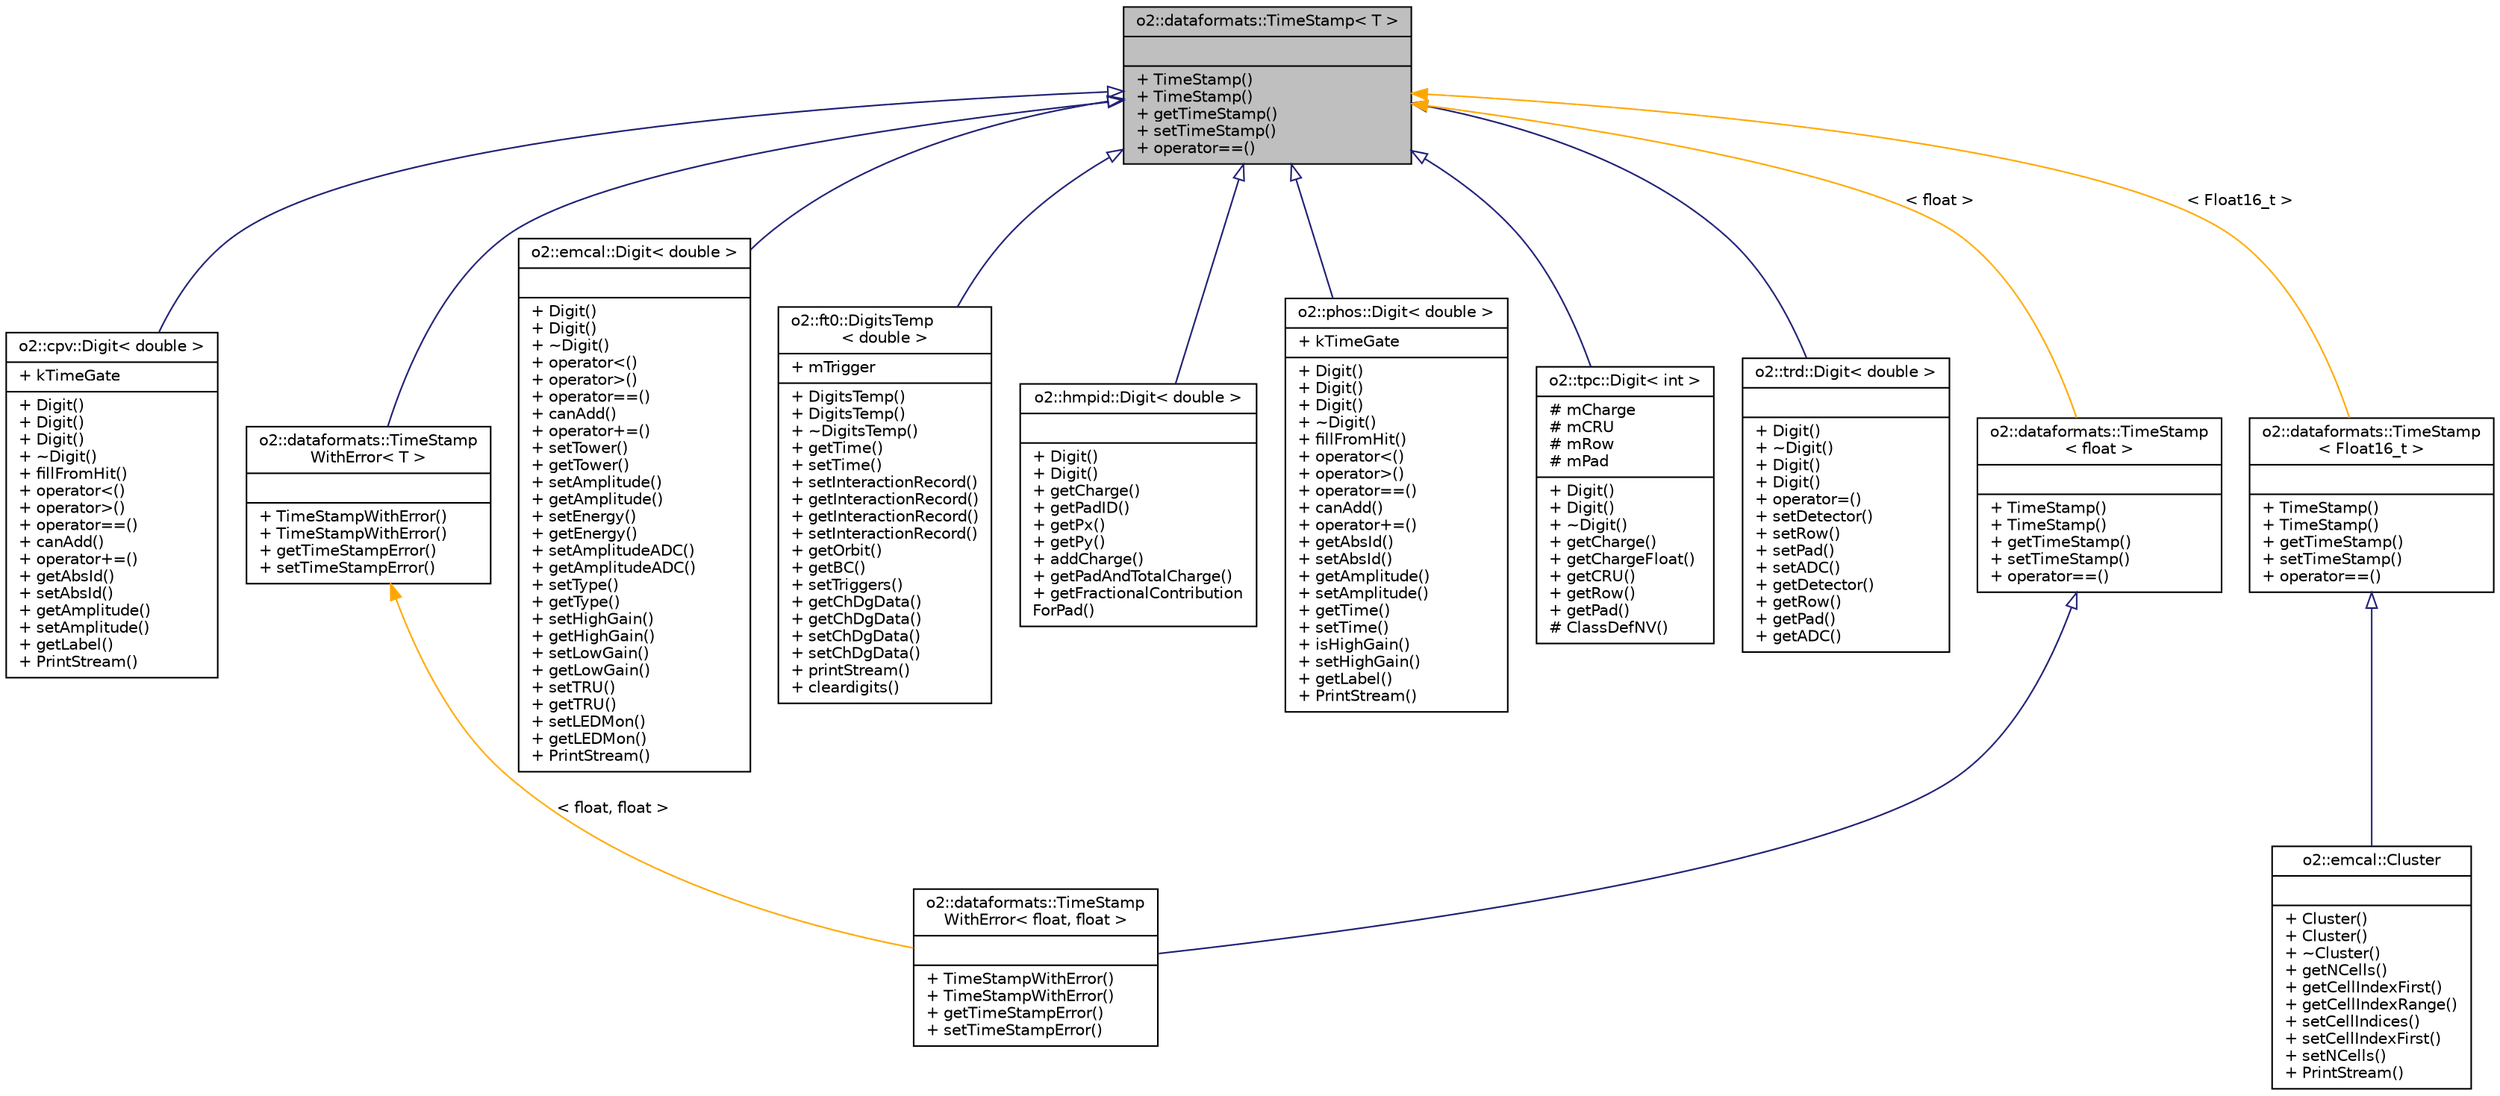 digraph "o2::dataformats::TimeStamp&lt; T &gt;"
{
 // INTERACTIVE_SVG=YES
  bgcolor="transparent";
  edge [fontname="Helvetica",fontsize="10",labelfontname="Helvetica",labelfontsize="10"];
  node [fontname="Helvetica",fontsize="10",shape=record];
  Node0 [label="{o2::dataformats::TimeStamp\< T \>\n||+ TimeStamp()\l+ TimeStamp()\l+ getTimeStamp()\l+ setTimeStamp()\l+ operator==()\l}",height=0.2,width=0.4,color="black", fillcolor="grey75", style="filled", fontcolor="black"];
  Node0 -> Node1 [dir="back",color="midnightblue",fontsize="10",style="solid",arrowtail="onormal",fontname="Helvetica"];
  Node1 [label="{o2::cpv::Digit\< double \>\n|+ kTimeGate\l|+ Digit()\l+ Digit()\l+ Digit()\l+ ~Digit()\l+ fillFromHit()\l+ operator\<()\l+ operator\>()\l+ operator==()\l+ canAdd()\l+ operator+=()\l+ getAbsId()\l+ setAbsId()\l+ getAmplitude()\l+ setAmplitude()\l+ getLabel()\l+ PrintStream()\l}",height=0.2,width=0.4,color="black",URL="$d2/dab/classo2_1_1cpv_1_1Digit.html"];
  Node0 -> Node2 [dir="back",color="midnightblue",fontsize="10",style="solid",arrowtail="onormal",fontname="Helvetica"];
  Node2 [label="{o2::dataformats::TimeStamp\lWithError\< T \>\n||+ TimeStampWithError()\l+ TimeStampWithError()\l+ getTimeStampError()\l+ setTimeStampError()\l}",height=0.2,width=0.4,color="black",URL="$d3/dbf/classo2_1_1dataformats_1_1TimeStampWithError.html"];
  Node2 -> Node3 [dir="back",color="orange",fontsize="10",style="solid",label=" \< float, float \>" ,fontname="Helvetica"];
  Node3 [label="{o2::dataformats::TimeStamp\lWithError\< float, float \>\n||+ TimeStampWithError()\l+ TimeStampWithError()\l+ getTimeStampError()\l+ setTimeStampError()\l}",height=0.2,width=0.4,color="black",URL="$d3/dbf/classo2_1_1dataformats_1_1TimeStampWithError.html"];
  Node0 -> Node4 [dir="back",color="midnightblue",fontsize="10",style="solid",arrowtail="onormal",fontname="Helvetica"];
  Node4 [label="{o2::emcal::Digit\< double \>\n||+ Digit()\l+ Digit()\l+ ~Digit()\l+ operator\<()\l+ operator\>()\l+ operator==()\l+ canAdd()\l+ operator+=()\l+ setTower()\l+ getTower()\l+ setAmplitude()\l+ getAmplitude()\l+ setEnergy()\l+ getEnergy()\l+ setAmplitudeADC()\l+ getAmplitudeADC()\l+ setType()\l+ getType()\l+ setHighGain()\l+ getHighGain()\l+ setLowGain()\l+ getLowGain()\l+ setTRU()\l+ getTRU()\l+ setLEDMon()\l+ getLEDMon()\l+ PrintStream()\l}",height=0.2,width=0.4,color="black",URL="$df/d39/classo2_1_1emcal_1_1Digit.html",tooltip="EMCAL digit implementation. "];
  Node0 -> Node5 [dir="back",color="midnightblue",fontsize="10",style="solid",arrowtail="onormal",fontname="Helvetica"];
  Node5 [label="{o2::ft0::DigitsTemp\l\< double \>\n|+ mTrigger\l|+ DigitsTemp()\l+ DigitsTemp()\l+ ~DigitsTemp()\l+ getTime()\l+ setTime()\l+ setInteractionRecord()\l+ getInteractionRecord()\l+ getInteractionRecord()\l+ setInteractionRecord()\l+ getOrbit()\l+ getBC()\l+ setTriggers()\l+ getChDgData()\l+ getChDgData()\l+ setChDgData()\l+ setChDgData()\l+ printStream()\l+ cleardigits()\l}",height=0.2,width=0.4,color="black",URL="$dd/db6/classo2_1_1ft0_1_1DigitsTemp.html"];
  Node0 -> Node6 [dir="back",color="midnightblue",fontsize="10",style="solid",arrowtail="onormal",fontname="Helvetica"];
  Node6 [label="{o2::hmpid::Digit\< double \>\n||+ Digit()\l+ Digit()\l+ getCharge()\l+ getPadID()\l+ getPx()\l+ getPy()\l+ addCharge()\l+ getPadAndTotalCharge()\l+ getFractionalContribution\lForPad()\l}",height=0.2,width=0.4,color="black",URL="$d3/d03/classo2_1_1hmpid_1_1Digit.html",tooltip="HMPID digit implementation. "];
  Node0 -> Node7 [dir="back",color="midnightblue",fontsize="10",style="solid",arrowtail="onormal",fontname="Helvetica"];
  Node7 [label="{o2::phos::Digit\< double \>\n|+ kTimeGate\l|+ Digit()\l+ Digit()\l+ Digit()\l+ ~Digit()\l+ fillFromHit()\l+ operator\<()\l+ operator\>()\l+ operator==()\l+ canAdd()\l+ operator+=()\l+ getAbsId()\l+ setAbsId()\l+ getAmplitude()\l+ setAmplitude()\l+ getTime()\l+ setTime()\l+ isHighGain()\l+ setHighGain()\l+ getLabel()\l+ PrintStream()\l}",height=0.2,width=0.4,color="black",URL="$df/dbc/classo2_1_1phos_1_1Digit.html"];
  Node0 -> Node8 [dir="back",color="midnightblue",fontsize="10",style="solid",arrowtail="onormal",fontname="Helvetica"];
  Node8 [label="{o2::tpc::Digit\< int \>\n|# mCharge\l# mCRU\l# mRow\l# mPad\l|+ Digit()\l+ Digit()\l+ ~Digit()\l+ getCharge()\l+ getChargeFloat()\l+ getCRU()\l+ getRow()\l+ getPad()\l# ClassDefNV()\l}",height=0.2,width=0.4,color="black",URL="$d1/d46/classo2_1_1tpc_1_1Digit.html"];
  Node0 -> Node9 [dir="back",color="midnightblue",fontsize="10",style="solid",arrowtail="onormal",fontname="Helvetica"];
  Node9 [label="{o2::trd::Digit\< double \>\n||+ Digit()\l+ ~Digit()\l+ Digit()\l+ Digit()\l+ operator=()\l+ setDetector()\l+ setRow()\l+ setPad()\l+ setADC()\l+ getDetector()\l+ getRow()\l+ getPad()\l+ getADC()\l}",height=0.2,width=0.4,color="black",URL="$d7/d48/classo2_1_1trd_1_1Digit.html"];
  Node0 -> Node10 [dir="back",color="orange",fontsize="10",style="solid",label=" \< Float16_t \>" ,fontname="Helvetica"];
  Node10 [label="{o2::dataformats::TimeStamp\l\< Float16_t \>\n||+ TimeStamp()\l+ TimeStamp()\l+ getTimeStamp()\l+ setTimeStamp()\l+ operator==()\l}",height=0.2,width=0.4,color="black",URL="$d0/d94/classo2_1_1dataformats_1_1TimeStamp.html"];
  Node10 -> Node11 [dir="back",color="midnightblue",fontsize="10",style="solid",arrowtail="onormal",fontname="Helvetica"];
  Node11 [label="{o2::emcal::Cluster\n||+ Cluster()\l+ Cluster()\l+ ~Cluster()\l+ getNCells()\l+ getCellIndexFirst()\l+ getCellIndexRange()\l+ setCellIndices()\l+ setCellIndexFirst()\l+ setNCells()\l+ PrintStream()\l}",height=0.2,width=0.4,color="black",URL="$d9/d70/classo2_1_1emcal_1_1Cluster.html",tooltip="EMCAL Cluster. "];
  Node0 -> Node12 [dir="back",color="orange",fontsize="10",style="solid",label=" \< float \>" ,fontname="Helvetica"];
  Node12 [label="{o2::dataformats::TimeStamp\l\< float \>\n||+ TimeStamp()\l+ TimeStamp()\l+ getTimeStamp()\l+ setTimeStamp()\l+ operator==()\l}",height=0.2,width=0.4,color="black",URL="$d0/d94/classo2_1_1dataformats_1_1TimeStamp.html"];
  Node12 -> Node3 [dir="back",color="midnightblue",fontsize="10",style="solid",arrowtail="onormal",fontname="Helvetica"];
}
